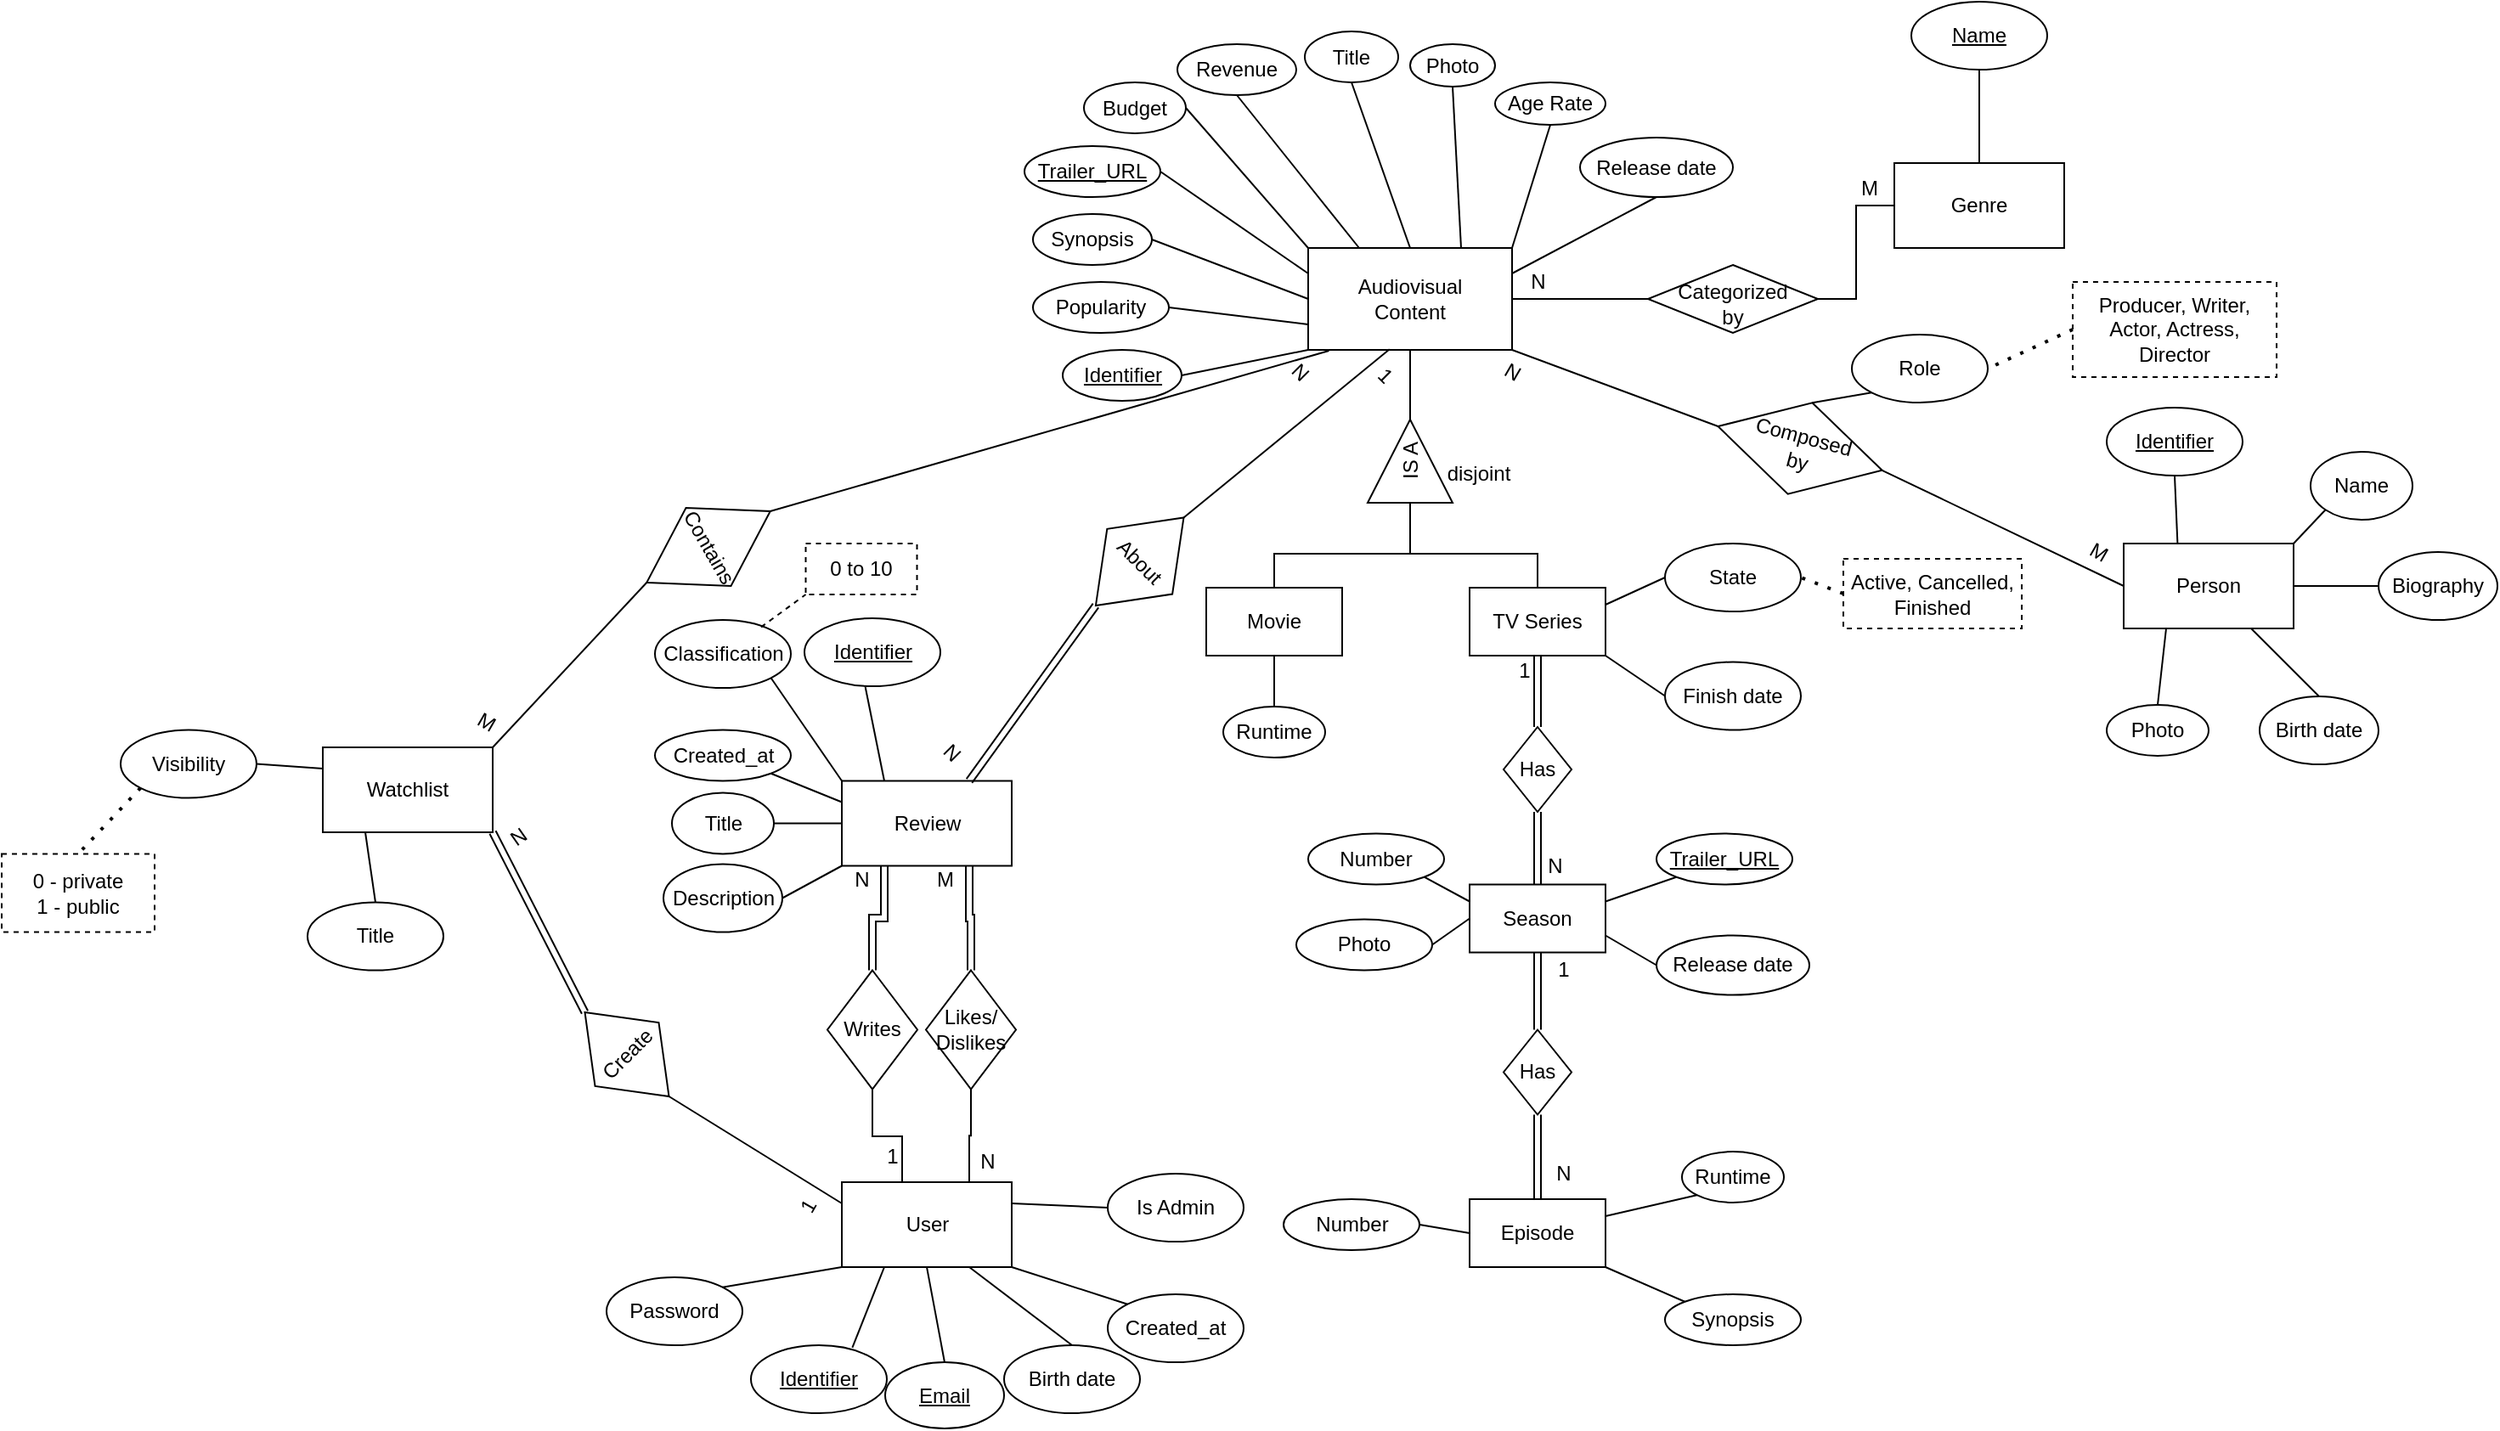 <mxfile version="24.2.2" type="device">
  <diagram name="Página-1" id="7X7vlwpZ5STw-DthOShD">
    <mxGraphModel dx="2411" dy="819" grid="1" gridSize="10" guides="1" tooltips="1" connect="1" arrows="1" fold="1" page="1" pageScale="1" pageWidth="1169" pageHeight="827" math="0" shadow="0">
      <root>
        <mxCell id="0" />
        <mxCell id="1" parent="0" />
        <mxCell id="yxUs6iewgmaAqQAanhQ5-1" value="Audiovisual&lt;div&gt;&lt;div&gt;Content&lt;/div&gt;&lt;/div&gt;" style="rounded=0;whiteSpace=wrap;html=1;" parent="1" vertex="1">
          <mxGeometry x="469" y="145" width="120" height="60" as="geometry" />
        </mxCell>
        <mxCell id="yxUs6iewgmaAqQAanhQ5-2" value="Title" style="ellipse;whiteSpace=wrap;html=1;" parent="1" vertex="1">
          <mxGeometry x="467" y="17.5" width="55" height="30" as="geometry" />
        </mxCell>
        <mxCell id="yxUs6iewgmaAqQAanhQ5-3" value="Synopsis" style="ellipse;whiteSpace=wrap;html=1;" parent="1" vertex="1">
          <mxGeometry x="307" y="125" width="70" height="30" as="geometry" />
        </mxCell>
        <mxCell id="yxUs6iewgmaAqQAanhQ5-4" value="Budget" style="ellipse;whiteSpace=wrap;html=1;" parent="1" vertex="1">
          <mxGeometry x="337" y="47.5" width="60" height="30" as="geometry" />
        </mxCell>
        <mxCell id="yxUs6iewgmaAqQAanhQ5-5" value="&lt;u&gt;Trailer_URL&lt;/u&gt;" style="ellipse;whiteSpace=wrap;html=1;" parent="1" vertex="1">
          <mxGeometry x="302" y="85" width="80" height="30" as="geometry" />
        </mxCell>
        <mxCell id="yxUs6iewgmaAqQAanhQ5-6" value="&lt;u&gt;Identifier&lt;/u&gt;" style="ellipse;whiteSpace=wrap;html=1;" parent="1" vertex="1">
          <mxGeometry x="324.5" y="205" width="70" height="30" as="geometry" />
        </mxCell>
        <mxCell id="yxUs6iewgmaAqQAanhQ5-7" value="Popularity" style="ellipse;whiteSpace=wrap;html=1;" parent="1" vertex="1">
          <mxGeometry x="307" y="165" width="80" height="30" as="geometry" />
        </mxCell>
        <mxCell id="yxUs6iewgmaAqQAanhQ5-8" value="Revenue" style="ellipse;whiteSpace=wrap;html=1;" parent="1" vertex="1">
          <mxGeometry x="392" y="25" width="70" height="30" as="geometry" />
        </mxCell>
        <mxCell id="yxUs6iewgmaAqQAanhQ5-9" value="Photo" style="ellipse;whiteSpace=wrap;html=1;" parent="1" vertex="1">
          <mxGeometry x="529" y="25" width="50" height="25" as="geometry" />
        </mxCell>
        <mxCell id="yxUs6iewgmaAqQAanhQ5-10" value="Age Rate" style="ellipse;whiteSpace=wrap;html=1;" parent="1" vertex="1">
          <mxGeometry x="579" y="47.5" width="65" height="25" as="geometry" />
        </mxCell>
        <mxCell id="yxUs6iewgmaAqQAanhQ5-11" value="Release date" style="ellipse;whiteSpace=wrap;html=1;" parent="1" vertex="1">
          <mxGeometry x="629" y="80" width="90" height="35" as="geometry" />
        </mxCell>
        <mxCell id="yxUs6iewgmaAqQAanhQ5-58" style="edgeStyle=orthogonalEdgeStyle;rounded=0;orthogonalLoop=1;jettySize=auto;html=1;entryX=0.5;entryY=1;entryDx=0;entryDy=0;endArrow=none;endFill=0;" parent="1" source="yxUs6iewgmaAqQAanhQ5-12" target="yxUs6iewgmaAqQAanhQ5-15" edge="1">
          <mxGeometry relative="1" as="geometry" />
        </mxCell>
        <mxCell id="yxUs6iewgmaAqQAanhQ5-12" value="Runtime" style="ellipse;whiteSpace=wrap;html=1;" parent="1" vertex="1">
          <mxGeometry x="419" y="415" width="60" height="30" as="geometry" />
        </mxCell>
        <mxCell id="yxUs6iewgmaAqQAanhQ5-13" value="Season" style="rounded=0;whiteSpace=wrap;html=1;" parent="1" vertex="1">
          <mxGeometry x="564" y="519.75" width="80" height="40" as="geometry" />
        </mxCell>
        <mxCell id="yxUs6iewgmaAqQAanhQ5-128" style="edgeStyle=orthogonalEdgeStyle;rounded=0;orthogonalLoop=1;jettySize=auto;html=1;entryX=0.5;entryY=1;entryDx=0;entryDy=0;shape=link;" parent="1" source="yxUs6iewgmaAqQAanhQ5-14" target="yxUs6iewgmaAqQAanhQ5-126" edge="1">
          <mxGeometry relative="1" as="geometry" />
        </mxCell>
        <mxCell id="yxUs6iewgmaAqQAanhQ5-14" value="Episode" style="rounded=0;whiteSpace=wrap;html=1;" parent="1" vertex="1">
          <mxGeometry x="564" y="705" width="80" height="40" as="geometry" />
        </mxCell>
        <mxCell id="yxUs6iewgmaAqQAanhQ5-15" value="Movie" style="rounded=0;whiteSpace=wrap;html=1;" parent="1" vertex="1">
          <mxGeometry x="409" y="345" width="80" height="40" as="geometry" />
        </mxCell>
        <mxCell id="yxUs6iewgmaAqQAanhQ5-118" style="edgeStyle=orthogonalEdgeStyle;rounded=0;orthogonalLoop=1;jettySize=auto;html=1;entryX=0.5;entryY=0;entryDx=0;entryDy=0;endArrow=none;endFill=0;shape=link;" parent="1" source="yxUs6iewgmaAqQAanhQ5-16" target="yxUs6iewgmaAqQAanhQ5-117" edge="1">
          <mxGeometry relative="1" as="geometry" />
        </mxCell>
        <mxCell id="yxUs6iewgmaAqQAanhQ5-16" value="TV Series" style="rounded=0;whiteSpace=wrap;html=1;" parent="1" vertex="1">
          <mxGeometry x="564" y="345" width="80" height="40" as="geometry" />
        </mxCell>
        <mxCell id="yxUs6iewgmaAqQAanhQ5-17" value="" style="endArrow=none;html=1;rounded=0;exitX=1;exitY=0.5;exitDx=0;exitDy=0;entryX=0;entryY=1;entryDx=0;entryDy=0;" parent="1" source="yxUs6iewgmaAqQAanhQ5-6" target="yxUs6iewgmaAqQAanhQ5-1" edge="1">
          <mxGeometry width="50" height="50" relative="1" as="geometry">
            <mxPoint x="399" y="265" as="sourcePoint" />
            <mxPoint x="449" y="215" as="targetPoint" />
          </mxGeometry>
        </mxCell>
        <mxCell id="yxUs6iewgmaAqQAanhQ5-18" value="" style="endArrow=none;html=1;rounded=0;exitX=1;exitY=0.5;exitDx=0;exitDy=0;entryX=0;entryY=0.75;entryDx=0;entryDy=0;" parent="1" source="yxUs6iewgmaAqQAanhQ5-7" target="yxUs6iewgmaAqQAanhQ5-1" edge="1">
          <mxGeometry width="50" height="50" relative="1" as="geometry">
            <mxPoint x="405" y="230" as="sourcePoint" />
            <mxPoint x="477" y="215" as="targetPoint" />
          </mxGeometry>
        </mxCell>
        <mxCell id="yxUs6iewgmaAqQAanhQ5-19" value="" style="endArrow=none;html=1;rounded=0;exitX=1;exitY=0.5;exitDx=0;exitDy=0;entryX=0;entryY=0.5;entryDx=0;entryDy=0;" parent="1" source="yxUs6iewgmaAqQAanhQ5-3" target="yxUs6iewgmaAqQAanhQ5-1" edge="1">
          <mxGeometry width="50" height="50" relative="1" as="geometry">
            <mxPoint x="397" y="190" as="sourcePoint" />
            <mxPoint x="477" y="200" as="targetPoint" />
          </mxGeometry>
        </mxCell>
        <mxCell id="yxUs6iewgmaAqQAanhQ5-20" value="" style="endArrow=none;html=1;rounded=0;exitX=1;exitY=0.5;exitDx=0;exitDy=0;entryX=0;entryY=0.25;entryDx=0;entryDy=0;" parent="1" source="yxUs6iewgmaAqQAanhQ5-5" target="yxUs6iewgmaAqQAanhQ5-1" edge="1">
          <mxGeometry width="50" height="50" relative="1" as="geometry">
            <mxPoint x="387" y="150" as="sourcePoint" />
            <mxPoint x="477" y="185" as="targetPoint" />
          </mxGeometry>
        </mxCell>
        <mxCell id="yxUs6iewgmaAqQAanhQ5-21" value="" style="endArrow=none;html=1;rounded=0;exitX=1;exitY=0.5;exitDx=0;exitDy=0;entryX=0;entryY=0;entryDx=0;entryDy=0;" parent="1" source="yxUs6iewgmaAqQAanhQ5-4" target="yxUs6iewgmaAqQAanhQ5-1" edge="1">
          <mxGeometry width="50" height="50" relative="1" as="geometry">
            <mxPoint x="392" y="110" as="sourcePoint" />
            <mxPoint x="477" y="170" as="targetPoint" />
          </mxGeometry>
        </mxCell>
        <mxCell id="yxUs6iewgmaAqQAanhQ5-22" value="" style="endArrow=none;html=1;rounded=0;exitX=0.5;exitY=1;exitDx=0;exitDy=0;entryX=0.25;entryY=0;entryDx=0;entryDy=0;" parent="1" source="yxUs6iewgmaAqQAanhQ5-8" target="yxUs6iewgmaAqQAanhQ5-1" edge="1">
          <mxGeometry width="50" height="50" relative="1" as="geometry">
            <mxPoint x="407" y="73" as="sourcePoint" />
            <mxPoint x="477" y="155" as="targetPoint" />
          </mxGeometry>
        </mxCell>
        <mxCell id="yxUs6iewgmaAqQAanhQ5-23" value="" style="endArrow=none;html=1;rounded=0;exitX=0.5;exitY=1;exitDx=0;exitDy=0;entryX=0.5;entryY=0;entryDx=0;entryDy=0;" parent="1" source="yxUs6iewgmaAqQAanhQ5-2" target="yxUs6iewgmaAqQAanhQ5-1" edge="1">
          <mxGeometry width="50" height="50" relative="1" as="geometry">
            <mxPoint x="437" y="65" as="sourcePoint" />
            <mxPoint x="507" y="155" as="targetPoint" />
          </mxGeometry>
        </mxCell>
        <mxCell id="yxUs6iewgmaAqQAanhQ5-24" value="" style="endArrow=none;html=1;rounded=0;exitX=0.5;exitY=1;exitDx=0;exitDy=0;entryX=0.75;entryY=0;entryDx=0;entryDy=0;" parent="1" source="yxUs6iewgmaAqQAanhQ5-9" target="yxUs6iewgmaAqQAanhQ5-1" edge="1">
          <mxGeometry width="50" height="50" relative="1" as="geometry">
            <mxPoint x="505" y="58" as="sourcePoint" />
            <mxPoint x="537" y="155" as="targetPoint" />
          </mxGeometry>
        </mxCell>
        <mxCell id="yxUs6iewgmaAqQAanhQ5-25" value="" style="endArrow=none;html=1;rounded=0;exitX=0.5;exitY=1;exitDx=0;exitDy=0;entryX=1;entryY=0;entryDx=0;entryDy=0;" parent="1" source="yxUs6iewgmaAqQAanhQ5-10" target="yxUs6iewgmaAqQAanhQ5-1" edge="1">
          <mxGeometry width="50" height="50" relative="1" as="geometry">
            <mxPoint x="564" y="60" as="sourcePoint" />
            <mxPoint x="567" y="155" as="targetPoint" />
          </mxGeometry>
        </mxCell>
        <mxCell id="yxUs6iewgmaAqQAanhQ5-26" value="" style="endArrow=none;html=1;rounded=0;exitX=0.5;exitY=1;exitDx=0;exitDy=0;entryX=1;entryY=0.25;entryDx=0;entryDy=0;" parent="1" source="yxUs6iewgmaAqQAanhQ5-11" target="yxUs6iewgmaAqQAanhQ5-1" edge="1">
          <mxGeometry width="50" height="50" relative="1" as="geometry">
            <mxPoint x="622" y="83" as="sourcePoint" />
            <mxPoint x="597" y="155" as="targetPoint" />
          </mxGeometry>
        </mxCell>
        <mxCell id="yxUs6iewgmaAqQAanhQ5-28" style="edgeStyle=orthogonalEdgeStyle;rounded=0;orthogonalLoop=1;jettySize=auto;html=1;entryX=0.5;entryY=1;entryDx=0;entryDy=0;endArrow=none;endFill=0;" parent="1" source="yxUs6iewgmaAqQAanhQ5-27" target="yxUs6iewgmaAqQAanhQ5-1" edge="1">
          <mxGeometry relative="1" as="geometry" />
        </mxCell>
        <mxCell id="yxUs6iewgmaAqQAanhQ5-27" value="IS A" style="triangle;whiteSpace=wrap;html=1;rotation=-90;" parent="1" vertex="1">
          <mxGeometry x="504.5" y="245.5" width="49" height="50" as="geometry" />
        </mxCell>
        <mxCell id="yxUs6iewgmaAqQAanhQ5-32" value="" style="endArrow=none;html=1;rounded=0;exitX=0.5;exitY=0;exitDx=0;exitDy=0;entryX=0;entryY=0.5;entryDx=0;entryDy=0;" parent="1" source="yxUs6iewgmaAqQAanhQ5-15" target="yxUs6iewgmaAqQAanhQ5-27" edge="1">
          <mxGeometry width="50" height="50" relative="1" as="geometry">
            <mxPoint x="749" y="295" as="sourcePoint" />
            <mxPoint x="799" y="245" as="targetPoint" />
            <Array as="points">
              <mxPoint x="449" y="325" />
              <mxPoint x="529" y="325" />
            </Array>
          </mxGeometry>
        </mxCell>
        <mxCell id="yxUs6iewgmaAqQAanhQ5-33" value="" style="endArrow=none;html=1;rounded=0;entryX=0.5;entryY=0;entryDx=0;entryDy=0;" parent="1" target="yxUs6iewgmaAqQAanhQ5-16" edge="1">
          <mxGeometry width="50" height="50" relative="1" as="geometry">
            <mxPoint x="529" y="325" as="sourcePoint" />
            <mxPoint x="609" y="325" as="targetPoint" />
            <Array as="points">
              <mxPoint x="604" y="325" />
            </Array>
          </mxGeometry>
        </mxCell>
        <mxCell id="yxUs6iewgmaAqQAanhQ5-35" value="Runtime" style="ellipse;whiteSpace=wrap;html=1;" parent="1" vertex="1">
          <mxGeometry x="689" y="677" width="60" height="30" as="geometry" />
        </mxCell>
        <mxCell id="yxUs6iewgmaAqQAanhQ5-36" value="&lt;u&gt;Trailer_URL&lt;/u&gt;" style="ellipse;whiteSpace=wrap;html=1;" parent="1" vertex="1">
          <mxGeometry x="674" y="489.75" width="80" height="30" as="geometry" />
        </mxCell>
        <mxCell id="yxUs6iewgmaAqQAanhQ5-37" value="Number" style="ellipse;whiteSpace=wrap;html=1;" parent="1" vertex="1">
          <mxGeometry x="469" y="489.75" width="80" height="30" as="geometry" />
        </mxCell>
        <mxCell id="yxUs6iewgmaAqQAanhQ5-38" value="Genre" style="rounded=0;whiteSpace=wrap;html=1;" parent="1" vertex="1">
          <mxGeometry x="814" y="95" width="100" height="50" as="geometry" />
        </mxCell>
        <mxCell id="yxUs6iewgmaAqQAanhQ5-39" value="&lt;u&gt;Name&lt;/u&gt;" style="ellipse;whiteSpace=wrap;html=1;" parent="1" vertex="1">
          <mxGeometry x="824" width="80" height="40" as="geometry" />
        </mxCell>
        <mxCell id="yxUs6iewgmaAqQAanhQ5-40" value="" style="endArrow=none;html=1;rounded=0;entryX=0.5;entryY=1;entryDx=0;entryDy=0;exitX=0.5;exitY=0;exitDx=0;exitDy=0;" parent="1" source="yxUs6iewgmaAqQAanhQ5-38" target="yxUs6iewgmaAqQAanhQ5-39" edge="1">
          <mxGeometry width="50" height="50" relative="1" as="geometry">
            <mxPoint x="654" y="60" as="sourcePoint" />
            <mxPoint x="704" y="10" as="targetPoint" />
          </mxGeometry>
        </mxCell>
        <mxCell id="yxUs6iewgmaAqQAanhQ5-42" value="Review" style="rounded=0;whiteSpace=wrap;html=1;" parent="1" vertex="1">
          <mxGeometry x="194.5" y="458.75" width="100" height="50" as="geometry" />
        </mxCell>
        <mxCell id="yxUs6iewgmaAqQAanhQ5-43" value="Classification" style="ellipse;whiteSpace=wrap;html=1;" parent="1" vertex="1">
          <mxGeometry x="84.5" y="364" width="80" height="40" as="geometry" />
        </mxCell>
        <mxCell id="yxUs6iewgmaAqQAanhQ5-45" value="0 to 10" style="rounded=0;whiteSpace=wrap;html=1;dashed=1;" parent="1" vertex="1">
          <mxGeometry x="173.25" y="319" width="65.5" height="30" as="geometry" />
        </mxCell>
        <mxCell id="yxUs6iewgmaAqQAanhQ5-46" value="Title" style="ellipse;whiteSpace=wrap;html=1;" parent="1" vertex="1">
          <mxGeometry x="94.5" y="465.75" width="60" height="36" as="geometry" />
        </mxCell>
        <mxCell id="yxUs6iewgmaAqQAanhQ5-47" value="Description" style="ellipse;whiteSpace=wrap;html=1;" parent="1" vertex="1">
          <mxGeometry x="89.5" y="507.75" width="70" height="40" as="geometry" />
        </mxCell>
        <mxCell id="yxUs6iewgmaAqQAanhQ5-48" value="Created_at" style="ellipse;whiteSpace=wrap;html=1;" parent="1" vertex="1">
          <mxGeometry x="84.5" y="428.75" width="80" height="30" as="geometry" />
        </mxCell>
        <mxCell id="yxUs6iewgmaAqQAanhQ5-50" value="" style="endArrow=none;html=1;rounded=0;exitX=1;exitY=0.5;exitDx=0;exitDy=0;entryX=0;entryY=0.5;entryDx=0;entryDy=0;" parent="1" source="yxUs6iewgmaAqQAanhQ5-46" target="yxUs6iewgmaAqQAanhQ5-42" edge="1">
          <mxGeometry width="50" height="50" relative="1" as="geometry">
            <mxPoint x="204.5" y="608.75" as="sourcePoint" />
            <mxPoint x="254.5" y="558.75" as="targetPoint" />
          </mxGeometry>
        </mxCell>
        <mxCell id="yxUs6iewgmaAqQAanhQ5-54" value="" style="endArrow=none;html=1;rounded=0;entryX=1;entryY=1;entryDx=0;entryDy=0;exitX=0;exitY=0.25;exitDx=0;exitDy=0;" parent="1" source="yxUs6iewgmaAqQAanhQ5-42" target="yxUs6iewgmaAqQAanhQ5-48" edge="1">
          <mxGeometry width="50" height="50" relative="1" as="geometry">
            <mxPoint x="194.5" y="408.75" as="sourcePoint" />
            <mxPoint x="-25.5" y="343.75" as="targetPoint" />
          </mxGeometry>
        </mxCell>
        <mxCell id="yxUs6iewgmaAqQAanhQ5-55" value="" style="endArrow=none;html=1;rounded=0;entryX=1;entryY=0.5;entryDx=0;entryDy=0;exitX=0;exitY=1;exitDx=0;exitDy=0;" parent="1" source="yxUs6iewgmaAqQAanhQ5-42" target="yxUs6iewgmaAqQAanhQ5-47" edge="1">
          <mxGeometry width="50" height="50" relative="1" as="geometry">
            <mxPoint x="204.5" y="468.75" as="sourcePoint" />
            <mxPoint x="174.5" y="453.75" as="targetPoint" />
          </mxGeometry>
        </mxCell>
        <mxCell id="yxUs6iewgmaAqQAanhQ5-56" value="" style="endArrow=none;html=1;rounded=0;exitX=1;exitY=1;exitDx=0;exitDy=0;entryX=0;entryY=0;entryDx=0;entryDy=0;" parent="1" source="yxUs6iewgmaAqQAanhQ5-43" target="yxUs6iewgmaAqQAanhQ5-42" edge="1">
          <mxGeometry width="50" height="50" relative="1" as="geometry">
            <mxPoint x="-129.5" y="463.75" as="sourcePoint" />
            <mxPoint x="-20.5" y="480.25" as="targetPoint" />
          </mxGeometry>
        </mxCell>
        <mxCell id="yxUs6iewgmaAqQAanhQ5-59" value="Person" style="rounded=0;whiteSpace=wrap;html=1;" parent="1" vertex="1">
          <mxGeometry x="949" y="319" width="100" height="50" as="geometry" />
        </mxCell>
        <mxCell id="yxUs6iewgmaAqQAanhQ5-60" value="&lt;u&gt;Identifier&lt;/u&gt;" style="ellipse;whiteSpace=wrap;html=1;" parent="1" vertex="1">
          <mxGeometry x="939" y="239" width="80" height="40" as="geometry" />
        </mxCell>
        <mxCell id="yxUs6iewgmaAqQAanhQ5-61" value="Name" style="ellipse;whiteSpace=wrap;html=1;" parent="1" vertex="1">
          <mxGeometry x="1059" y="265" width="60" height="40" as="geometry" />
        </mxCell>
        <mxCell id="yxUs6iewgmaAqQAanhQ5-62" value="Biography" style="ellipse;whiteSpace=wrap;html=1;" parent="1" vertex="1">
          <mxGeometry x="1099" y="324" width="70" height="40" as="geometry" />
        </mxCell>
        <mxCell id="yxUs6iewgmaAqQAanhQ5-65" value="Birth date" style="ellipse;whiteSpace=wrap;html=1;" parent="1" vertex="1">
          <mxGeometry x="1029" y="409" width="70" height="40" as="geometry" />
        </mxCell>
        <mxCell id="yxUs6iewgmaAqQAanhQ5-66" value="Photo" style="ellipse;whiteSpace=wrap;html=1;" parent="1" vertex="1">
          <mxGeometry x="939" y="414" width="60" height="30" as="geometry" />
        </mxCell>
        <mxCell id="yxUs6iewgmaAqQAanhQ5-67" value="" style="endArrow=none;html=1;rounded=0;exitX=0.5;exitY=1;exitDx=0;exitDy=0;entryX=0.317;entryY=-0.004;entryDx=0;entryDy=0;entryPerimeter=0;" parent="1" source="yxUs6iewgmaAqQAanhQ5-60" target="yxUs6iewgmaAqQAanhQ5-59" edge="1">
          <mxGeometry width="50" height="50" relative="1" as="geometry">
            <mxPoint x="1099" y="429" as="sourcePoint" />
            <mxPoint x="979" y="309" as="targetPoint" />
          </mxGeometry>
        </mxCell>
        <mxCell id="yxUs6iewgmaAqQAanhQ5-150" style="edgeStyle=orthogonalEdgeStyle;rounded=0;orthogonalLoop=1;jettySize=auto;html=1;entryX=0.5;entryY=1;entryDx=0;entryDy=0;endArrow=none;endFill=0;" parent="1" source="yxUs6iewgmaAqQAanhQ5-74" target="yxUs6iewgmaAqQAanhQ5-147" edge="1">
          <mxGeometry relative="1" as="geometry">
            <Array as="points">
              <mxPoint x="230" y="668" />
              <mxPoint x="213" y="668" />
            </Array>
          </mxGeometry>
        </mxCell>
        <mxCell id="yxUs6iewgmaAqQAanhQ5-74" value="User" style="rounded=0;whiteSpace=wrap;html=1;" parent="1" vertex="1">
          <mxGeometry x="194.5" y="695" width="100" height="50" as="geometry" />
        </mxCell>
        <mxCell id="yxUs6iewgmaAqQAanhQ5-75" value="&lt;u&gt;Identifier&lt;/u&gt;" style="ellipse;whiteSpace=wrap;html=1;" parent="1" vertex="1">
          <mxGeometry x="141" y="791" width="80" height="40" as="geometry" />
        </mxCell>
        <mxCell id="yxUs6iewgmaAqQAanhQ5-76" value="Birth date" style="ellipse;whiteSpace=wrap;html=1;" parent="1" vertex="1">
          <mxGeometry x="290" y="791" width="80" height="40" as="geometry" />
        </mxCell>
        <mxCell id="yxUs6iewgmaAqQAanhQ5-77" value="Password" style="ellipse;whiteSpace=wrap;html=1;" parent="1" vertex="1">
          <mxGeometry x="56" y="751" width="80" height="40" as="geometry" />
        </mxCell>
        <mxCell id="yxUs6iewgmaAqQAanhQ5-78" value="Created_at" style="ellipse;whiteSpace=wrap;html=1;" parent="1" vertex="1">
          <mxGeometry x="351" y="761" width="80" height="40" as="geometry" />
        </mxCell>
        <mxCell id="yxUs6iewgmaAqQAanhQ5-79" value="" style="endArrow=none;html=1;rounded=0;exitX=0;exitY=0;exitDx=0;exitDy=0;entryX=1;entryY=1;entryDx=0;entryDy=0;" parent="1" source="yxUs6iewgmaAqQAanhQ5-78" target="yxUs6iewgmaAqQAanhQ5-74" edge="1">
          <mxGeometry width="50" height="50" relative="1" as="geometry">
            <mxPoint x="331" y="731" as="sourcePoint" />
            <mxPoint x="381" y="681" as="targetPoint" />
          </mxGeometry>
        </mxCell>
        <mxCell id="yxUs6iewgmaAqQAanhQ5-80" value="" style="endArrow=none;html=1;rounded=0;exitX=0.5;exitY=0;exitDx=0;exitDy=0;entryX=0.75;entryY=1;entryDx=0;entryDy=0;" parent="1" source="yxUs6iewgmaAqQAanhQ5-76" target="yxUs6iewgmaAqQAanhQ5-74" edge="1">
          <mxGeometry width="50" height="50" relative="1" as="geometry">
            <mxPoint x="372.5" y="777" as="sourcePoint" />
            <mxPoint x="303.5" y="751" as="targetPoint" />
          </mxGeometry>
        </mxCell>
        <mxCell id="yxUs6iewgmaAqQAanhQ5-81" value="" style="endArrow=none;html=1;rounded=0;entryX=0.25;entryY=1;entryDx=0;entryDy=0;exitX=0.746;exitY=0.035;exitDx=0;exitDy=0;exitPerimeter=0;" parent="1" source="yxUs6iewgmaAqQAanhQ5-75" target="yxUs6iewgmaAqQAanhQ5-74" edge="1">
          <mxGeometry width="50" height="50" relative="1" as="geometry">
            <mxPoint x="203.5" y="791" as="sourcePoint" />
            <mxPoint x="313.5" y="761" as="targetPoint" />
          </mxGeometry>
        </mxCell>
        <mxCell id="yxUs6iewgmaAqQAanhQ5-82" value="" style="endArrow=none;html=1;rounded=0;exitX=0;exitY=1;exitDx=0;exitDy=0;entryX=1;entryY=0;entryDx=0;entryDy=0;" parent="1" source="yxUs6iewgmaAqQAanhQ5-74" target="yxUs6iewgmaAqQAanhQ5-77" edge="1">
          <mxGeometry width="50" height="50" relative="1" as="geometry">
            <mxPoint x="392.5" y="797" as="sourcePoint" />
            <mxPoint x="323.5" y="771" as="targetPoint" />
          </mxGeometry>
        </mxCell>
        <mxCell id="yxUs6iewgmaAqQAanhQ5-86" style="edgeStyle=orthogonalEdgeStyle;rounded=0;orthogonalLoop=1;jettySize=auto;html=1;exitX=0;exitY=0.5;exitDx=0;exitDy=0;entryX=1;entryY=0.5;entryDx=0;entryDy=0;endArrow=none;endFill=0;" parent="1" source="yxUs6iewgmaAqQAanhQ5-83" target="yxUs6iewgmaAqQAanhQ5-1" edge="1">
          <mxGeometry relative="1" as="geometry" />
        </mxCell>
        <mxCell id="yxUs6iewgmaAqQAanhQ5-87" style="edgeStyle=orthogonalEdgeStyle;rounded=0;orthogonalLoop=1;jettySize=auto;html=1;exitX=1;exitY=0.5;exitDx=0;exitDy=0;entryX=0;entryY=0.5;entryDx=0;entryDy=0;endArrow=none;endFill=0;" parent="1" source="yxUs6iewgmaAqQAanhQ5-83" target="yxUs6iewgmaAqQAanhQ5-38" edge="1">
          <mxGeometry relative="1" as="geometry" />
        </mxCell>
        <mxCell id="yxUs6iewgmaAqQAanhQ5-83" value="" style="rhombus;whiteSpace=wrap;html=1;" parent="1" vertex="1">
          <mxGeometry x="669" y="155" width="100" height="40" as="geometry" />
        </mxCell>
        <mxCell id="yxUs6iewgmaAqQAanhQ5-84" value="Categorized by" style="text;html=1;align=center;verticalAlign=middle;whiteSpace=wrap;rounded=0;" parent="1" vertex="1">
          <mxGeometry x="684" y="160.5" width="70" height="35.5" as="geometry" />
        </mxCell>
        <mxCell id="yxUs6iewgmaAqQAanhQ5-88" value="N" style="text;html=1;align=center;verticalAlign=middle;resizable=0;points=[];autosize=1;strokeColor=none;fillColor=none;" parent="1" vertex="1">
          <mxGeometry x="589" y="150" width="30" height="30" as="geometry" />
        </mxCell>
        <mxCell id="yxUs6iewgmaAqQAanhQ5-89" value="M" style="text;html=1;align=center;verticalAlign=middle;resizable=0;points=[];autosize=1;strokeColor=none;fillColor=none;" parent="1" vertex="1">
          <mxGeometry x="784" y="95" width="30" height="30" as="geometry" />
        </mxCell>
        <mxCell id="yxUs6iewgmaAqQAanhQ5-90" value="Watchlist" style="rounded=0;whiteSpace=wrap;html=1;" parent="1" vertex="1">
          <mxGeometry x="-111" y="439" width="100" height="50" as="geometry" />
        </mxCell>
        <mxCell id="yxUs6iewgmaAqQAanhQ5-91" value="Title" style="ellipse;whiteSpace=wrap;html=1;" parent="1" vertex="1">
          <mxGeometry x="-120" y="530.25" width="80" height="40" as="geometry" />
        </mxCell>
        <mxCell id="yxUs6iewgmaAqQAanhQ5-92" value="Visibility" style="ellipse;whiteSpace=wrap;html=1;" parent="1" vertex="1">
          <mxGeometry x="-230" y="428.75" width="80" height="40" as="geometry" />
        </mxCell>
        <mxCell id="yxUs6iewgmaAqQAanhQ5-93" value="0 - private&lt;div&gt;1 - public&lt;/div&gt;" style="rounded=0;whiteSpace=wrap;html=1;dashed=1;" parent="1" vertex="1">
          <mxGeometry x="-300" y="501.75" width="90" height="46" as="geometry" />
        </mxCell>
        <mxCell id="yxUs6iewgmaAqQAanhQ5-94" value="" style="endArrow=none;dashed=1;html=1;dashPattern=1 3;strokeWidth=2;rounded=0;exitX=0;exitY=1;exitDx=0;exitDy=0;entryX=0.5;entryY=0;entryDx=0;entryDy=0;" parent="1" source="yxUs6iewgmaAqQAanhQ5-92" target="yxUs6iewgmaAqQAanhQ5-93" edge="1">
          <mxGeometry width="50" height="50" relative="1" as="geometry">
            <mxPoint x="-266" y="468.75" as="sourcePoint" />
            <mxPoint x="-261" y="482.75" as="targetPoint" />
          </mxGeometry>
        </mxCell>
        <mxCell id="yxUs6iewgmaAqQAanhQ5-101" value="Composed&lt;div&gt;by&lt;/div&gt;" style="rhombus;whiteSpace=wrap;html=1;rotation=15;" parent="1" vertex="1">
          <mxGeometry x="708.52" y="235.17" width="100" height="55.59" as="geometry" />
        </mxCell>
        <mxCell id="yxUs6iewgmaAqQAanhQ5-103" value="" style="endArrow=none;html=1;rounded=0;exitX=1;exitY=1;exitDx=0;exitDy=0;entryX=0;entryY=0.5;entryDx=0;entryDy=0;" parent="1" source="yxUs6iewgmaAqQAanhQ5-1" target="yxUs6iewgmaAqQAanhQ5-101" edge="1">
          <mxGeometry width="50" height="50" relative="1" as="geometry">
            <mxPoint x="609" y="275" as="sourcePoint" />
            <mxPoint x="659" y="225" as="targetPoint" />
          </mxGeometry>
        </mxCell>
        <mxCell id="yxUs6iewgmaAqQAanhQ5-104" value="" style="endArrow=none;html=1;rounded=0;entryX=0;entryY=0.5;entryDx=0;entryDy=0;exitX=1;exitY=0.5;exitDx=0;exitDy=0;" parent="1" source="yxUs6iewgmaAqQAanhQ5-101" target="yxUs6iewgmaAqQAanhQ5-59" edge="1">
          <mxGeometry width="50" height="50" relative="1" as="geometry">
            <mxPoint x="899" y="355" as="sourcePoint" />
            <mxPoint x="949" y="305" as="targetPoint" />
          </mxGeometry>
        </mxCell>
        <mxCell id="yxUs6iewgmaAqQAanhQ5-105" value="Role" style="ellipse;whiteSpace=wrap;html=1;" parent="1" vertex="1">
          <mxGeometry x="789" y="196" width="80" height="40" as="geometry" />
        </mxCell>
        <mxCell id="yxUs6iewgmaAqQAanhQ5-106" value="Producer, Writer, Actor, Actress, Director" style="rounded=0;whiteSpace=wrap;html=1;dashed=1;" parent="1" vertex="1">
          <mxGeometry x="919" y="165" width="120" height="56" as="geometry" />
        </mxCell>
        <mxCell id="yxUs6iewgmaAqQAanhQ5-107" value="" style="endArrow=none;dashed=1;html=1;dashPattern=1 3;strokeWidth=2;rounded=0;entryX=1;entryY=0.5;entryDx=0;entryDy=0;exitX=0;exitY=0.5;exitDx=0;exitDy=0;" parent="1" source="yxUs6iewgmaAqQAanhQ5-106" target="yxUs6iewgmaAqQAanhQ5-105" edge="1">
          <mxGeometry width="50" height="50" relative="1" as="geometry">
            <mxPoint x="744" y="385" as="sourcePoint" />
            <mxPoint x="704" y="255" as="targetPoint" />
          </mxGeometry>
        </mxCell>
        <mxCell id="yxUs6iewgmaAqQAanhQ5-112" value="Number" style="ellipse;whiteSpace=wrap;html=1;" parent="1" vertex="1">
          <mxGeometry x="454.5" y="705" width="80" height="30" as="geometry" />
        </mxCell>
        <mxCell id="yxUs6iewgmaAqQAanhQ5-113" value="Synopsis" style="ellipse;whiteSpace=wrap;html=1;" parent="1" vertex="1">
          <mxGeometry x="679" y="761" width="80" height="30" as="geometry" />
        </mxCell>
        <mxCell id="yxUs6iewgmaAqQAanhQ5-114" value="Photo" style="ellipse;whiteSpace=wrap;html=1;" parent="1" vertex="1">
          <mxGeometry x="462" y="540.25" width="80" height="30" as="geometry" />
        </mxCell>
        <mxCell id="yxUs6iewgmaAqQAanhQ5-115" value="N" style="text;html=1;align=center;verticalAlign=middle;resizable=0;points=[];autosize=1;strokeColor=none;fillColor=none;rotation=30;" parent="1" vertex="1">
          <mxGeometry x="574" y="203" width="30" height="30" as="geometry" />
        </mxCell>
        <mxCell id="yxUs6iewgmaAqQAanhQ5-116" value="M" style="text;html=1;align=center;verticalAlign=middle;resizable=0;points=[];autosize=1;strokeColor=none;fillColor=none;rotation=30;" parent="1" vertex="1">
          <mxGeometry x="919" y="309" width="30" height="30" as="geometry" />
        </mxCell>
        <mxCell id="yxUs6iewgmaAqQAanhQ5-117" value="Has" style="rhombus;whiteSpace=wrap;html=1;" parent="1" vertex="1">
          <mxGeometry x="584" y="427" width="40" height="50" as="geometry" />
        </mxCell>
        <mxCell id="yxUs6iewgmaAqQAanhQ5-119" style="edgeStyle=orthogonalEdgeStyle;rounded=0;orthogonalLoop=1;jettySize=auto;html=1;endArrow=none;endFill=0;shape=link;exitX=0.5;exitY=1;exitDx=0;exitDy=0;entryX=0.5;entryY=0;entryDx=0;entryDy=0;" parent="1" source="yxUs6iewgmaAqQAanhQ5-117" target="yxUs6iewgmaAqQAanhQ5-13" edge="1">
          <mxGeometry relative="1" as="geometry">
            <mxPoint x="604" y="465" as="sourcePoint" />
            <mxPoint x="604" y="515" as="targetPoint" />
          </mxGeometry>
        </mxCell>
        <mxCell id="yxUs6iewgmaAqQAanhQ5-120" value="1" style="text;html=1;align=center;verticalAlign=middle;resizable=0;points=[];autosize=1;strokeColor=none;fillColor=none;" parent="1" vertex="1">
          <mxGeometry x="580.5" y="379" width="30" height="30" as="geometry" />
        </mxCell>
        <mxCell id="yxUs6iewgmaAqQAanhQ5-121" value="N" style="text;html=1;align=center;verticalAlign=middle;resizable=0;points=[];autosize=1;strokeColor=none;fillColor=none;" parent="1" vertex="1">
          <mxGeometry x="599" y="493.75" width="30" height="30" as="geometry" />
        </mxCell>
        <mxCell id="yxUs6iewgmaAqQAanhQ5-124" value="" style="endArrow=none;html=1;rounded=0;exitX=1;exitY=0.5;exitDx=0;exitDy=0;entryX=0;entryY=0.5;entryDx=0;entryDy=0;" parent="1" source="yxUs6iewgmaAqQAanhQ5-114" target="yxUs6iewgmaAqQAanhQ5-13" edge="1">
          <mxGeometry width="50" height="50" relative="1" as="geometry">
            <mxPoint x="509" y="615" as="sourcePoint" />
            <mxPoint x="559" y="565" as="targetPoint" />
          </mxGeometry>
        </mxCell>
        <mxCell id="yxUs6iewgmaAqQAanhQ5-125" value="" style="endArrow=none;html=1;rounded=0;exitX=1;exitY=1;exitDx=0;exitDy=0;entryX=0;entryY=0.25;entryDx=0;entryDy=0;" parent="1" source="yxUs6iewgmaAqQAanhQ5-37" target="yxUs6iewgmaAqQAanhQ5-13" edge="1">
          <mxGeometry width="50" height="50" relative="1" as="geometry">
            <mxPoint x="545" y="545" as="sourcePoint" />
            <mxPoint x="574" y="550" as="targetPoint" />
          </mxGeometry>
        </mxCell>
        <mxCell id="yxUs6iewgmaAqQAanhQ5-127" style="edgeStyle=orthogonalEdgeStyle;rounded=0;orthogonalLoop=1;jettySize=auto;html=1;entryX=0.5;entryY=1;entryDx=0;entryDy=0;shape=link;" parent="1" source="yxUs6iewgmaAqQAanhQ5-126" target="yxUs6iewgmaAqQAanhQ5-13" edge="1">
          <mxGeometry relative="1" as="geometry" />
        </mxCell>
        <mxCell id="yxUs6iewgmaAqQAanhQ5-126" value="Has" style="rhombus;whiteSpace=wrap;html=1;" parent="1" vertex="1">
          <mxGeometry x="584" y="605.25" width="40" height="50" as="geometry" />
        </mxCell>
        <mxCell id="yxUs6iewgmaAqQAanhQ5-129" value="1" style="text;html=1;align=center;verticalAlign=middle;resizable=0;points=[];autosize=1;strokeColor=none;fillColor=none;" parent="1" vertex="1">
          <mxGeometry x="604" y="554.75" width="30" height="30" as="geometry" />
        </mxCell>
        <mxCell id="yxUs6iewgmaAqQAanhQ5-130" value="N" style="text;html=1;align=center;verticalAlign=middle;resizable=0;points=[];autosize=1;strokeColor=none;fillColor=none;" parent="1" vertex="1">
          <mxGeometry x="604" y="675" width="30" height="30" as="geometry" />
        </mxCell>
        <mxCell id="yxUs6iewgmaAqQAanhQ5-132" value="" style="endArrow=none;html=1;rounded=0;exitX=0;exitY=1;exitDx=0;exitDy=0;entryX=1;entryY=0;entryDx=0;entryDy=0;" parent="1" source="yxUs6iewgmaAqQAanhQ5-61" target="yxUs6iewgmaAqQAanhQ5-59" edge="1">
          <mxGeometry width="50" height="50" relative="1" as="geometry">
            <mxPoint x="989" y="289" as="sourcePoint" />
            <mxPoint x="991" y="329" as="targetPoint" />
          </mxGeometry>
        </mxCell>
        <mxCell id="yxUs6iewgmaAqQAanhQ5-133" value="" style="endArrow=none;html=1;rounded=0;exitX=0;exitY=0.5;exitDx=0;exitDy=0;entryX=1;entryY=0.5;entryDx=0;entryDy=0;" parent="1" source="yxUs6iewgmaAqQAanhQ5-62" target="yxUs6iewgmaAqQAanhQ5-59" edge="1">
          <mxGeometry width="50" height="50" relative="1" as="geometry">
            <mxPoint x="1078" y="309" as="sourcePoint" />
            <mxPoint x="1059" y="329" as="targetPoint" />
          </mxGeometry>
        </mxCell>
        <mxCell id="yxUs6iewgmaAqQAanhQ5-134" value="" style="endArrow=none;html=1;rounded=0;exitX=0.5;exitY=0;exitDx=0;exitDy=0;entryX=0.75;entryY=1;entryDx=0;entryDy=0;" parent="1" source="yxUs6iewgmaAqQAanhQ5-65" target="yxUs6iewgmaAqQAanhQ5-59" edge="1">
          <mxGeometry width="50" height="50" relative="1" as="geometry">
            <mxPoint x="1109" y="354" as="sourcePoint" />
            <mxPoint x="1059" y="354" as="targetPoint" />
          </mxGeometry>
        </mxCell>
        <mxCell id="yxUs6iewgmaAqQAanhQ5-135" value="" style="endArrow=none;html=1;rounded=0;exitX=0.5;exitY=0;exitDx=0;exitDy=0;entryX=0.25;entryY=1;entryDx=0;entryDy=0;" parent="1" source="yxUs6iewgmaAqQAanhQ5-66" target="yxUs6iewgmaAqQAanhQ5-59" edge="1">
          <mxGeometry width="50" height="50" relative="1" as="geometry">
            <mxPoint x="1074" y="419" as="sourcePoint" />
            <mxPoint x="1034" y="379" as="targetPoint" />
          </mxGeometry>
        </mxCell>
        <mxCell id="yxUs6iewgmaAqQAanhQ5-136" value="" style="endArrow=none;html=1;rounded=0;exitX=1;exitY=0.5;exitDx=0;exitDy=0;entryX=0;entryY=0.5;entryDx=0;entryDy=0;" parent="1" source="yxUs6iewgmaAqQAanhQ5-112" target="yxUs6iewgmaAqQAanhQ5-14" edge="1">
          <mxGeometry width="50" height="50" relative="1" as="geometry">
            <mxPoint x="552" y="565" as="sourcePoint" />
            <mxPoint x="574" y="550" as="targetPoint" />
          </mxGeometry>
        </mxCell>
        <mxCell id="yxUs6iewgmaAqQAanhQ5-137" value="" style="endArrow=none;html=1;rounded=0;exitX=0;exitY=1;exitDx=0;exitDy=0;entryX=1;entryY=0.25;entryDx=0;entryDy=0;" parent="1" source="yxUs6iewgmaAqQAanhQ5-35" target="yxUs6iewgmaAqQAanhQ5-14" edge="1">
          <mxGeometry width="50" height="50" relative="1" as="geometry">
            <mxPoint x="545" y="730" as="sourcePoint" />
            <mxPoint x="574" y="735" as="targetPoint" />
          </mxGeometry>
        </mxCell>
        <mxCell id="yxUs6iewgmaAqQAanhQ5-138" value="" style="endArrow=none;html=1;rounded=0;exitX=0;exitY=0;exitDx=0;exitDy=0;entryX=1;entryY=1;entryDx=0;entryDy=0;" parent="1" source="yxUs6iewgmaAqQAanhQ5-113" target="yxUs6iewgmaAqQAanhQ5-14" edge="1">
          <mxGeometry width="50" height="50" relative="1" as="geometry">
            <mxPoint x="708" y="713" as="sourcePoint" />
            <mxPoint x="654" y="725" as="targetPoint" />
          </mxGeometry>
        </mxCell>
        <mxCell id="yxUs6iewgmaAqQAanhQ5-139" value="Release date" style="ellipse;whiteSpace=wrap;html=1;" parent="1" vertex="1">
          <mxGeometry x="674" y="549.75" width="90" height="35" as="geometry" />
        </mxCell>
        <mxCell id="yxUs6iewgmaAqQAanhQ5-140" value="" style="endArrow=none;html=1;rounded=0;exitX=0;exitY=1;exitDx=0;exitDy=0;entryX=1;entryY=0.25;entryDx=0;entryDy=0;" parent="1" source="yxUs6iewgmaAqQAanhQ5-36" target="yxUs6iewgmaAqQAanhQ5-13" edge="1">
          <mxGeometry width="50" height="50" relative="1" as="geometry">
            <mxPoint x="547" y="525" as="sourcePoint" />
            <mxPoint x="574" y="540" as="targetPoint" />
          </mxGeometry>
        </mxCell>
        <mxCell id="yxUs6iewgmaAqQAanhQ5-141" value="" style="endArrow=none;html=1;rounded=0;exitX=0;exitY=0.5;exitDx=0;exitDy=0;entryX=1;entryY=0.75;entryDx=0;entryDy=0;" parent="1" source="yxUs6iewgmaAqQAanhQ5-139" target="yxUs6iewgmaAqQAanhQ5-13" edge="1">
          <mxGeometry width="50" height="50" relative="1" as="geometry">
            <mxPoint x="696" y="525" as="sourcePoint" />
            <mxPoint x="654" y="540" as="targetPoint" />
          </mxGeometry>
        </mxCell>
        <mxCell id="yxUs6iewgmaAqQAanhQ5-142" value="About" style="rhombus;whiteSpace=wrap;html=1;rotation=45;" parent="1" vertex="1">
          <mxGeometry x="342.7" y="293.0" width="54.3" height="73.2" as="geometry" />
        </mxCell>
        <mxCell id="yxUs6iewgmaAqQAanhQ5-143" value="" style="endArrow=none;html=1;rounded=0;entryX=0.399;entryY=0.994;entryDx=0;entryDy=0;exitX=0.5;exitY=0;exitDx=0;exitDy=0;entryPerimeter=0;" parent="1" source="yxUs6iewgmaAqQAanhQ5-142" target="yxUs6iewgmaAqQAanhQ5-1" edge="1">
          <mxGeometry width="50" height="50" relative="1" as="geometry">
            <mxPoint x="369" y="325" as="sourcePoint" />
            <mxPoint x="399" y="275" as="targetPoint" />
          </mxGeometry>
        </mxCell>
        <mxCell id="yxUs6iewgmaAqQAanhQ5-144" value="" style="endArrow=none;html=1;rounded=0;entryX=0.5;entryY=1;entryDx=0;entryDy=0;exitX=0.75;exitY=0;exitDx=0;exitDy=0;shape=link;" parent="1" source="yxUs6iewgmaAqQAanhQ5-42" target="yxUs6iewgmaAqQAanhQ5-142" edge="1">
          <mxGeometry width="50" height="50" relative="1" as="geometry">
            <mxPoint x="390" y="307" as="sourcePoint" />
            <mxPoint x="509" y="215" as="targetPoint" />
          </mxGeometry>
        </mxCell>
        <mxCell id="yxUs6iewgmaAqQAanhQ5-145" value="1" style="text;html=1;align=center;verticalAlign=middle;resizable=0;points=[];autosize=1;strokeColor=none;fillColor=none;rotation=45;" parent="1" vertex="1">
          <mxGeometry x="499" y="205.17" width="30" height="30" as="geometry" />
        </mxCell>
        <mxCell id="yxUs6iewgmaAqQAanhQ5-146" value="N" style="text;html=1;align=center;verticalAlign=middle;resizable=0;points=[];autosize=1;strokeColor=none;fillColor=none;rotation=45;" parent="1" vertex="1">
          <mxGeometry x="244" y="427" width="30" height="30" as="geometry" />
        </mxCell>
        <mxCell id="yxUs6iewgmaAqQAanhQ5-148" style="edgeStyle=orthogonalEdgeStyle;rounded=0;orthogonalLoop=1;jettySize=auto;html=1;entryX=0.25;entryY=1;entryDx=0;entryDy=0;shape=link;" parent="1" source="yxUs6iewgmaAqQAanhQ5-147" target="yxUs6iewgmaAqQAanhQ5-42" edge="1">
          <mxGeometry relative="1" as="geometry" />
        </mxCell>
        <mxCell id="yxUs6iewgmaAqQAanhQ5-147" value="Writes" style="rhombus;whiteSpace=wrap;html=1;" parent="1" vertex="1">
          <mxGeometry x="186" y="570.25" width="53" height="70" as="geometry" />
        </mxCell>
        <mxCell id="yxUs6iewgmaAqQAanhQ5-149" value="N" style="text;html=1;align=center;verticalAlign=middle;resizable=0;points=[];autosize=1;strokeColor=none;fillColor=none;" parent="1" vertex="1">
          <mxGeometry x="191" y="501.75" width="30" height="30" as="geometry" />
        </mxCell>
        <mxCell id="yxUs6iewgmaAqQAanhQ5-151" value="1" style="text;html=1;align=center;verticalAlign=middle;resizable=0;points=[];autosize=1;strokeColor=none;fillColor=none;" parent="1" vertex="1">
          <mxGeometry x="208.75" y="665" width="30" height="30" as="geometry" />
        </mxCell>
        <mxCell id="yxUs6iewgmaAqQAanhQ5-158" value="disjoint" style="text;html=1;align=center;verticalAlign=middle;resizable=0;points=[];autosize=1;strokeColor=none;fillColor=none;" parent="1" vertex="1">
          <mxGeometry x="539" y="263" width="60" height="30" as="geometry" />
        </mxCell>
        <mxCell id="yxUs6iewgmaAqQAanhQ5-161" value="Create" style="rhombus;whiteSpace=wrap;html=1;rotation=-45;" parent="1" vertex="1">
          <mxGeometry x="41.5" y="584.75" width="53" height="70" as="geometry" />
        </mxCell>
        <mxCell id="yxUs6iewgmaAqQAanhQ5-162" value="Contains" style="rhombus;whiteSpace=wrap;html=1;rotation=60;" parent="1" vertex="1">
          <mxGeometry x="89.5" y="279" width="53" height="84" as="geometry" />
        </mxCell>
        <mxCell id="yxUs6iewgmaAqQAanhQ5-163" value="" style="endArrow=none;html=1;rounded=0;entryX=0.102;entryY=1.008;entryDx=0;entryDy=0;entryPerimeter=0;exitX=0.5;exitY=0;exitDx=0;exitDy=0;" parent="1" source="yxUs6iewgmaAqQAanhQ5-162" target="yxUs6iewgmaAqQAanhQ5-1" edge="1">
          <mxGeometry width="50" height="50" relative="1" as="geometry">
            <mxPoint x="259" y="325" as="sourcePoint" />
            <mxPoint x="309" y="275" as="targetPoint" />
          </mxGeometry>
        </mxCell>
        <mxCell id="yxUs6iewgmaAqQAanhQ5-165" value="N" style="text;html=1;align=center;verticalAlign=middle;resizable=0;points=[];autosize=1;strokeColor=none;fillColor=none;rotation=45;" parent="1" vertex="1">
          <mxGeometry x="449" y="203" width="30" height="30" as="geometry" />
        </mxCell>
        <mxCell id="yxUs6iewgmaAqQAanhQ5-166" value="" style="endArrow=none;html=1;rounded=0;exitX=1;exitY=0;exitDx=0;exitDy=0;entryX=0.5;entryY=1;entryDx=0;entryDy=0;" parent="1" source="yxUs6iewgmaAqQAanhQ5-90" target="yxUs6iewgmaAqQAanhQ5-162" edge="1">
          <mxGeometry width="50" height="50" relative="1" as="geometry">
            <mxPoint x="-31" y="425" as="sourcePoint" />
            <mxPoint x="19" y="375" as="targetPoint" />
          </mxGeometry>
        </mxCell>
        <mxCell id="yxUs6iewgmaAqQAanhQ5-167" value="M" style="text;html=1;align=center;verticalAlign=middle;resizable=0;points=[];autosize=1;strokeColor=none;fillColor=none;rotation=30;" parent="1" vertex="1">
          <mxGeometry x="-30" y="409" width="30" height="30" as="geometry" />
        </mxCell>
        <mxCell id="yxUs6iewgmaAqQAanhQ5-168" value="" style="endArrow=none;html=1;rounded=0;exitX=1;exitY=0.5;exitDx=0;exitDy=0;entryX=0;entryY=0.25;entryDx=0;entryDy=0;" parent="1" source="yxUs6iewgmaAqQAanhQ5-92" target="yxUs6iewgmaAqQAanhQ5-90" edge="1">
          <mxGeometry width="50" height="50" relative="1" as="geometry">
            <mxPoint x="-151" y="485" as="sourcePoint" />
            <mxPoint x="-101" y="435" as="targetPoint" />
          </mxGeometry>
        </mxCell>
        <mxCell id="yxUs6iewgmaAqQAanhQ5-169" value="" style="endArrow=none;html=1;rounded=0;exitX=0.5;exitY=0;exitDx=0;exitDy=0;entryX=0.25;entryY=1;entryDx=0;entryDy=0;" parent="1" source="yxUs6iewgmaAqQAanhQ5-91" target="yxUs6iewgmaAqQAanhQ5-90" edge="1">
          <mxGeometry width="50" height="50" relative="1" as="geometry">
            <mxPoint x="-216" y="459" as="sourcePoint" />
            <mxPoint x="-131" y="462" as="targetPoint" />
          </mxGeometry>
        </mxCell>
        <mxCell id="yxUs6iewgmaAqQAanhQ5-170" value="" style="endArrow=none;html=1;rounded=0;exitX=0.5;exitY=0;exitDx=0;exitDy=0;entryX=1;entryY=1;entryDx=0;entryDy=0;shape=link;" parent="1" source="yxUs6iewgmaAqQAanhQ5-161" target="yxUs6iewgmaAqQAanhQ5-90" edge="1">
          <mxGeometry width="50" height="50" relative="1" as="geometry">
            <mxPoint x="-141" y="560" as="sourcePoint" />
            <mxPoint x="-106" y="500" as="targetPoint" />
          </mxGeometry>
        </mxCell>
        <mxCell id="yxUs6iewgmaAqQAanhQ5-171" value="" style="endArrow=none;html=1;rounded=0;exitX=0.5;exitY=1;exitDx=0;exitDy=0;entryX=0;entryY=0.25;entryDx=0;entryDy=0;" parent="1" source="yxUs6iewgmaAqQAanhQ5-161" target="yxUs6iewgmaAqQAanhQ5-74" edge="1">
          <mxGeometry width="50" height="50" relative="1" as="geometry">
            <mxPoint x="-141" y="560" as="sourcePoint" />
            <mxPoint x="-106" y="500" as="targetPoint" />
          </mxGeometry>
        </mxCell>
        <mxCell id="yxUs6iewgmaAqQAanhQ5-172" value="1" style="text;html=1;align=center;verticalAlign=middle;resizable=0;points=[];autosize=1;strokeColor=none;fillColor=none;rotation=-60;" parent="1" vertex="1">
          <mxGeometry x="159.5" y="695" width="30" height="30" as="geometry" />
        </mxCell>
        <mxCell id="yxUs6iewgmaAqQAanhQ5-173" value="N" style="text;html=1;align=center;verticalAlign=middle;resizable=0;points=[];autosize=1;strokeColor=none;fillColor=none;rotation=-35;" parent="1" vertex="1">
          <mxGeometry x="-11" y="477" width="30" height="30" as="geometry" />
        </mxCell>
        <mxCell id="yxUs6iewgmaAqQAanhQ5-174" value="" style="endArrow=none;html=1;rounded=0;entryX=0;entryY=1;entryDx=0;entryDy=0;exitX=0.5;exitY=0;exitDx=0;exitDy=0;" parent="1" source="yxUs6iewgmaAqQAanhQ5-101" target="yxUs6iewgmaAqQAanhQ5-105" edge="1">
          <mxGeometry width="50" height="50" relative="1" as="geometry">
            <mxPoint x="759" y="275" as="sourcePoint" />
            <mxPoint x="809" y="225" as="targetPoint" />
          </mxGeometry>
        </mxCell>
        <mxCell id="yxUs6iewgmaAqQAanhQ5-175" value="State" style="ellipse;whiteSpace=wrap;html=1;" parent="1" vertex="1">
          <mxGeometry x="679" y="319" width="80" height="40" as="geometry" />
        </mxCell>
        <mxCell id="yxUs6iewgmaAqQAanhQ5-176" value="Finish date" style="ellipse;whiteSpace=wrap;html=1;" parent="1" vertex="1">
          <mxGeometry x="679" y="388.75" width="80" height="40" as="geometry" />
        </mxCell>
        <mxCell id="yxUs6iewgmaAqQAanhQ5-177" value="" style="endArrow=none;html=1;rounded=0;entryX=0;entryY=0.5;entryDx=0;entryDy=0;exitX=1;exitY=1;exitDx=0;exitDy=0;" parent="1" source="yxUs6iewgmaAqQAanhQ5-16" target="yxUs6iewgmaAqQAanhQ5-176" edge="1">
          <mxGeometry width="50" height="50" relative="1" as="geometry">
            <mxPoint x="609" y="455" as="sourcePoint" />
            <mxPoint x="659" y="405" as="targetPoint" />
          </mxGeometry>
        </mxCell>
        <mxCell id="yxUs6iewgmaAqQAanhQ5-178" value="" style="endArrow=none;html=1;rounded=0;entryX=0;entryY=0.5;entryDx=0;entryDy=0;exitX=1;exitY=0.25;exitDx=0;exitDy=0;" parent="1" source="yxUs6iewgmaAqQAanhQ5-16" target="yxUs6iewgmaAqQAanhQ5-175" edge="1">
          <mxGeometry width="50" height="50" relative="1" as="geometry">
            <mxPoint x="654" y="395" as="sourcePoint" />
            <mxPoint x="689" y="419" as="targetPoint" />
          </mxGeometry>
        </mxCell>
        <mxCell id="yxUs6iewgmaAqQAanhQ5-179" value="Active, Cancelled, Finished" style="rounded=0;whiteSpace=wrap;html=1;dashed=1;" parent="1" vertex="1">
          <mxGeometry x="784" y="328" width="105" height="41" as="geometry" />
        </mxCell>
        <mxCell id="yxUs6iewgmaAqQAanhQ5-180" value="" style="endArrow=none;dashed=1;html=1;dashPattern=1 3;strokeWidth=2;rounded=0;entryX=1;entryY=0.5;entryDx=0;entryDy=0;exitX=0;exitY=0.5;exitDx=0;exitDy=0;" parent="1" source="yxUs6iewgmaAqQAanhQ5-179" target="yxUs6iewgmaAqQAanhQ5-175" edge="1">
          <mxGeometry width="50" height="50" relative="1" as="geometry">
            <mxPoint x="929" y="203" as="sourcePoint" />
            <mxPoint x="879" y="226" as="targetPoint" />
          </mxGeometry>
        </mxCell>
        <mxCell id="TFC6uVzWNUWIdAZeNRYc-1" value="&lt;u&gt;Email&lt;/u&gt;" style="ellipse;whiteSpace=wrap;html=1;" parent="1" vertex="1">
          <mxGeometry x="220" y="801" width="70" height="39" as="geometry" />
        </mxCell>
        <mxCell id="TFC6uVzWNUWIdAZeNRYc-3" value="" style="endArrow=none;html=1;rounded=0;exitX=0.5;exitY=0;exitDx=0;exitDy=0;entryX=0.5;entryY=1;entryDx=0;entryDy=0;" parent="1" source="TFC6uVzWNUWIdAZeNRYc-1" target="yxUs6iewgmaAqQAanhQ5-74" edge="1">
          <mxGeometry width="50" height="50" relative="1" as="geometry">
            <mxPoint x="340" y="801" as="sourcePoint" />
            <mxPoint x="280" y="755" as="targetPoint" />
          </mxGeometry>
        </mxCell>
        <mxCell id="yVP0wLzAeNazlcfr0_Lg-2" value="" style="endArrow=none;html=1;rounded=0;exitX=0.781;exitY=0.105;exitDx=0;exitDy=0;exitPerimeter=0;entryX=0;entryY=1;entryDx=0;entryDy=0;dashed=1;" parent="1" source="yxUs6iewgmaAqQAanhQ5-43" target="yxUs6iewgmaAqQAanhQ5-45" edge="1">
          <mxGeometry width="50" height="50" relative="1" as="geometry">
            <mxPoint x="140" y="390" as="sourcePoint" />
            <mxPoint x="190" y="340" as="targetPoint" />
          </mxGeometry>
        </mxCell>
        <mxCell id="yVP0wLzAeNazlcfr0_Lg-4" value="&lt;u&gt;Identifier&lt;/u&gt;" style="ellipse;whiteSpace=wrap;html=1;" parent="1" vertex="1">
          <mxGeometry x="172.5" y="363" width="80" height="40" as="geometry" />
        </mxCell>
        <mxCell id="yVP0wLzAeNazlcfr0_Lg-6" value="" style="endArrow=none;html=1;rounded=0;exitX=0.448;exitY=1.012;exitDx=0;exitDy=0;entryX=0.25;entryY=0;entryDx=0;entryDy=0;exitPerimeter=0;" parent="1" source="yVP0wLzAeNazlcfr0_Lg-4" target="yxUs6iewgmaAqQAanhQ5-42" edge="1">
          <mxGeometry width="50" height="50" relative="1" as="geometry">
            <mxPoint x="163" y="408" as="sourcePoint" />
            <mxPoint x="205" y="469" as="targetPoint" />
          </mxGeometry>
        </mxCell>
        <mxCell id="yVP0wLzAeNazlcfr0_Lg-8" style="edgeStyle=orthogonalEdgeStyle;rounded=0;orthogonalLoop=1;jettySize=auto;html=1;entryX=0.75;entryY=1;entryDx=0;entryDy=0;shape=link;" parent="1" source="yVP0wLzAeNazlcfr0_Lg-7" target="yxUs6iewgmaAqQAanhQ5-42" edge="1">
          <mxGeometry relative="1" as="geometry" />
        </mxCell>
        <mxCell id="yVP0wLzAeNazlcfr0_Lg-10" style="edgeStyle=orthogonalEdgeStyle;rounded=0;orthogonalLoop=1;jettySize=auto;html=1;entryX=0.75;entryY=0;entryDx=0;entryDy=0;endArrow=none;endFill=0;" parent="1" source="yVP0wLzAeNazlcfr0_Lg-7" target="yxUs6iewgmaAqQAanhQ5-74" edge="1">
          <mxGeometry relative="1" as="geometry" />
        </mxCell>
        <mxCell id="yVP0wLzAeNazlcfr0_Lg-7" value="Likes/&lt;div&gt;Dislikes&lt;/div&gt;" style="rhombus;whiteSpace=wrap;html=1;" parent="1" vertex="1">
          <mxGeometry x="244" y="570.25" width="53" height="70" as="geometry" />
        </mxCell>
        <mxCell id="yVP0wLzAeNazlcfr0_Lg-9" value="M" style="text;html=1;align=center;verticalAlign=middle;resizable=0;points=[];autosize=1;strokeColor=none;fillColor=none;" parent="1" vertex="1">
          <mxGeometry x="240" y="501.75" width="30" height="30" as="geometry" />
        </mxCell>
        <mxCell id="yVP0wLzAeNazlcfr0_Lg-11" value="N" style="text;html=1;align=center;verticalAlign=middle;resizable=0;points=[];autosize=1;strokeColor=none;fillColor=none;" parent="1" vertex="1">
          <mxGeometry x="265" y="668" width="30" height="30" as="geometry" />
        </mxCell>
        <mxCell id="IPK9nZ7_XC55cDKKyufw-1" value="Is Admin" style="ellipse;whiteSpace=wrap;html=1;" vertex="1" parent="1">
          <mxGeometry x="351" y="690" width="80" height="40" as="geometry" />
        </mxCell>
        <mxCell id="IPK9nZ7_XC55cDKKyufw-2" value="" style="endArrow=none;html=1;rounded=0;exitX=0;exitY=0.5;exitDx=0;exitDy=0;entryX=1;entryY=0.25;entryDx=0;entryDy=0;" edge="1" parent="1" source="IPK9nZ7_XC55cDKKyufw-1" target="yxUs6iewgmaAqQAanhQ5-74">
          <mxGeometry width="50" height="50" relative="1" as="geometry">
            <mxPoint x="373" y="777" as="sourcePoint" />
            <mxPoint x="305" y="755" as="targetPoint" />
          </mxGeometry>
        </mxCell>
      </root>
    </mxGraphModel>
  </diagram>
</mxfile>
